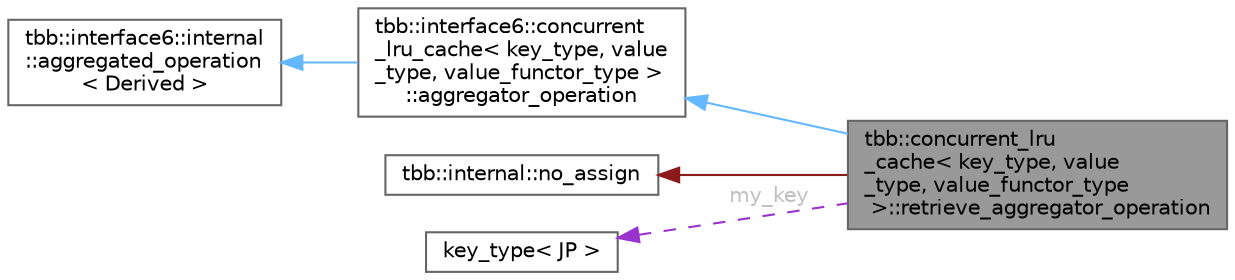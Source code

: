 digraph "tbb::concurrent_lru_cache&lt; key_type, value_type, value_functor_type &gt;::retrieve_aggregator_operation"
{
 // LATEX_PDF_SIZE
  bgcolor="transparent";
  edge [fontname=Helvetica,fontsize=10,labelfontname=Helvetica,labelfontsize=10];
  node [fontname=Helvetica,fontsize=10,shape=box,height=0.2,width=0.4];
  rankdir="LR";
  Node1 [id="Node000001",label="tbb::concurrent_lru\l_cache\< key_type, value\l_type, value_functor_type\l \>::retrieve_aggregator_operation",height=0.2,width=0.4,color="gray40", fillcolor="grey60", style="filled", fontcolor="black",tooltip=" "];
  Node2 -> Node1 [id="edge1_Node000001_Node000002",dir="back",color="steelblue1",style="solid",tooltip=" "];
  Node2 [id="Node000002",label="tbb::interface6::concurrent\l_lru_cache\< key_type, value\l_type, value_functor_type \>\l::aggregator_operation",height=0.2,width=0.4,color="gray40", fillcolor="white", style="filled",URL="$structtbb_1_1interface6_1_1concurrent__lru__cache_1_1aggregator__operation.html",tooltip=" "];
  Node3 -> Node2 [id="edge2_Node000002_Node000003",dir="back",color="steelblue1",style="solid",tooltip=" "];
  Node3 [id="Node000003",label="tbb::interface6::internal\l::aggregated_operation\l\< Derived \>",height=0.2,width=0.4,color="gray40", fillcolor="white", style="filled",URL="$classtbb_1_1interface6_1_1internal_1_1aggregated__operation.html",tooltip="aggregated_operation base class"];
  Node4 -> Node1 [id="edge3_Node000001_Node000004",dir="back",color="firebrick4",style="solid",tooltip=" "];
  Node4 [id="Node000004",label="tbb::internal::no_assign",height=0.2,width=0.4,color="gray40", fillcolor="white", style="filled",tooltip=" "];
  Node5 -> Node1 [id="edge4_Node000001_Node000005",dir="back",color="darkorchid3",style="dashed",tooltip=" ",label=" my_key",fontcolor="grey" ];
  Node5 [id="Node000005",label="key_type\< JP \>",height=0.2,width=0.4,color="gray40", fillcolor="white", style="filled",URL="$structis__key__matching__join.html",tooltip=" "];
}
